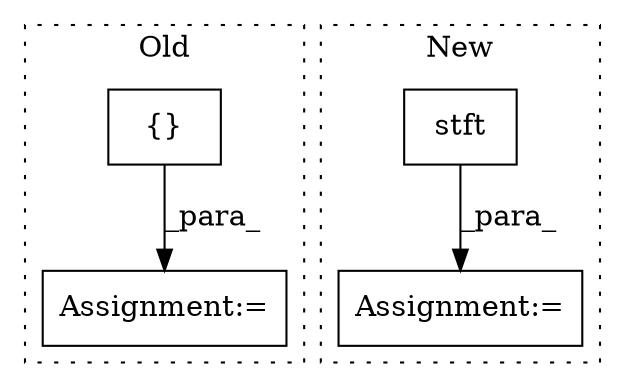 digraph G {
subgraph cluster0 {
1 [label="{}" a="4" s="4264,4289" l="1,1" shape="box"];
4 [label="Assignment:=" a="7" s="4401" l="1" shape="box"];
label = "Old";
style="dotted";
}
subgraph cluster1 {
2 [label="stft" a="32" s="3860,3986" l="5,1" shape="box"];
3 [label="Assignment:=" a="7" s="3841" l="1" shape="box"];
label = "New";
style="dotted";
}
1 -> 4 [label="_para_"];
2 -> 3 [label="_para_"];
}